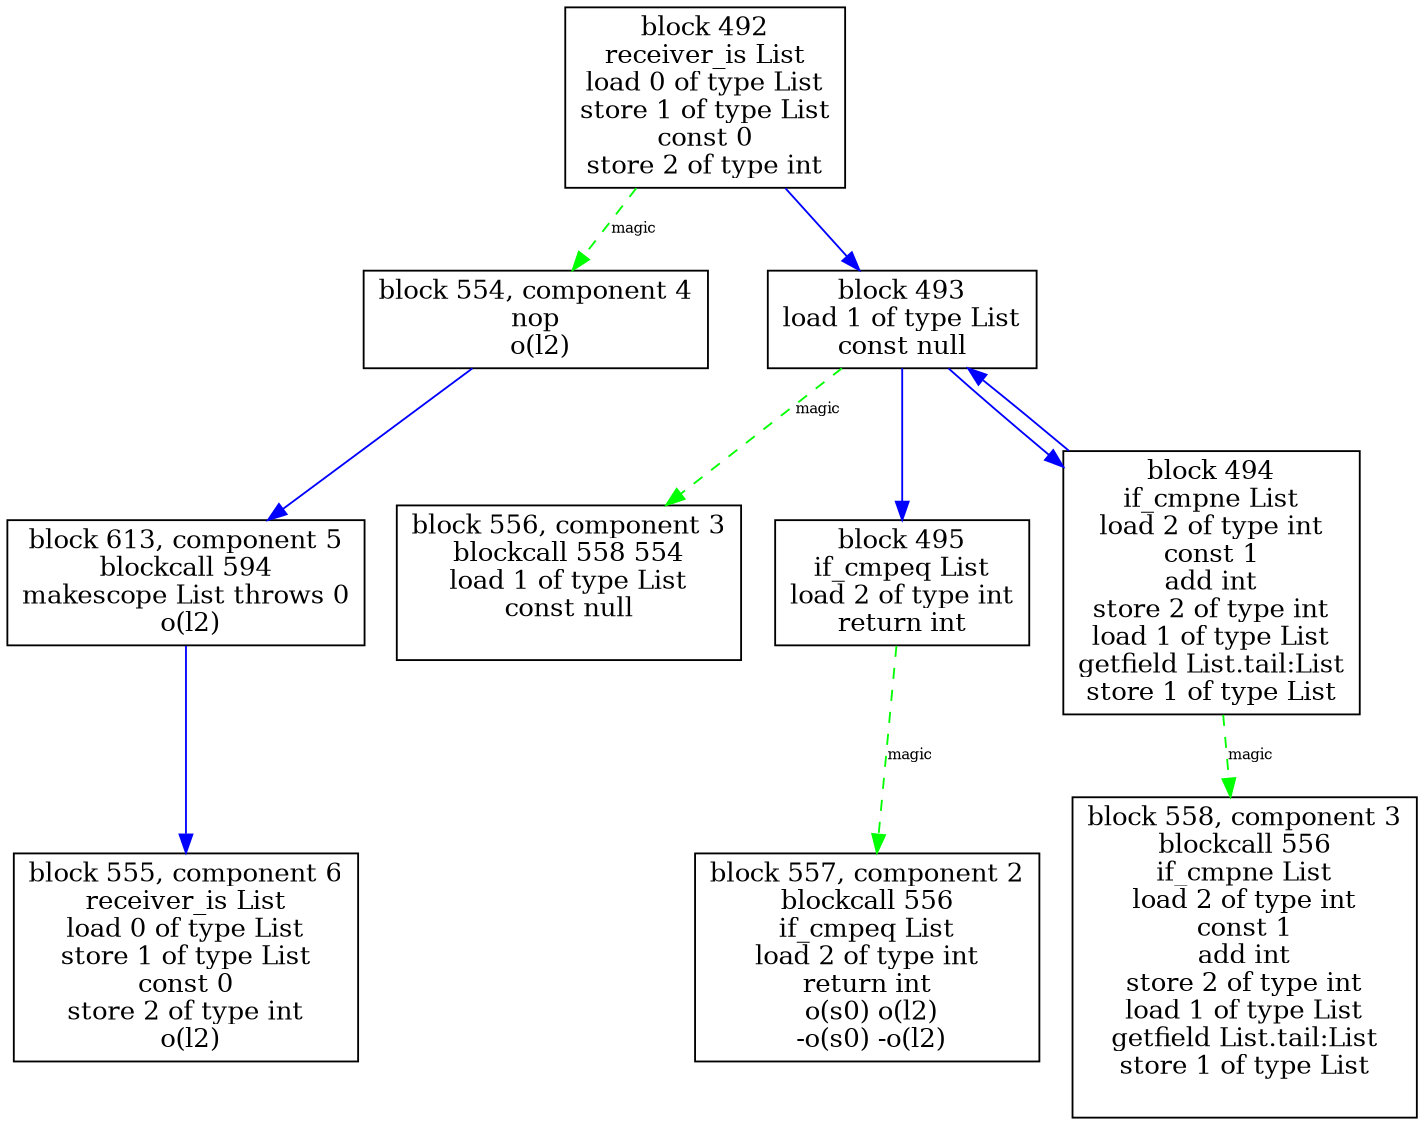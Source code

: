 digraph "List.length():int" {
size = "11,7.5";
codeblock_492 [ shape = box, label = "block 492\nreceiver_is List\nload 0 of type List\nstore 1 of type List\nconst 0\nstore 2 of type int"];
codeblock_554 [ shape = box, label = "block 554, component 4\nnop\n o(l2)\n"];
codeblock_613 [ shape = box, label = "block 613, component 5\nblockcall 594\nmakescope List throws 0\n o(l2)\n"];
codeblock_555 [ shape = box, label = "block 555, component 6\nreceiver_is List\nload 0 of type List\nstore 1 of type List\nconst 0\nstore 2 of type int\n o(l2)\n"];
codeblock_613->codeblock_555 [color = blue label = "" fontsize = 8]
codeblock_554->codeblock_613 [color = blue label = "" fontsize = 8]
codeblock_492->codeblock_554 [color = green style = dashed label = "magic" fontsize = 8]
codeblock_493 [ shape = box, label = "block 493\nload 1 of type List\nconst null"];
codeblock_556 [ shape = box, label = "block 556, component 3\nblockcall 558 554\nload 1 of type List\nconst null\n\n"];
codeblock_493->codeblock_556 [color = green style = dashed label = "magic" fontsize = 8]
codeblock_495 [ shape = box, label = "block 495\nif_cmpeq List\nload 2 of type int\nreturn int"];
codeblock_557 [ shape = box, label = "block 557, component 2\nblockcall 556\nif_cmpeq List\nload 2 of type int\nreturn int\n o(s0) o(l2)\n -o(s0) -o(l2)\n"];
codeblock_495->codeblock_557 [color = green style = dashed label = "magic" fontsize = 8]
codeblock_493->codeblock_495 [color = blue label = "" fontsize = 8]
codeblock_494 [ shape = box, label = "block 494\nif_cmpne List\nload 2 of type int\nconst 1\nadd int\nstore 2 of type int\nload 1 of type List\ngetfield List.tail:List\nstore 1 of type List"];
codeblock_558 [ shape = box, label = "block 558, component 3\nblockcall 556\nif_cmpne List\nload 2 of type int\nconst 1\nadd int\nstore 2 of type int\nload 1 of type List\ngetfield List.tail:List\nstore 1 of type List\n\n"];
codeblock_494->codeblock_558 [color = green style = dashed label = "magic" fontsize = 8]
codeblock_494->codeblock_493 [color = blue label = "" fontsize = 8]
codeblock_493->codeblock_494 [color = blue label = "" fontsize = 8]
codeblock_492->codeblock_493 [color = blue label = "" fontsize = 8]
}